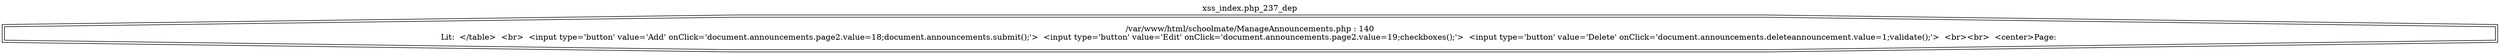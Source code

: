 digraph cfg {
  label="xss_index.php_237_dep";
  labelloc=t;
  n1 [shape=doubleoctagon, label="/var/www/html/schoolmate/ManageAnnouncements.php : 140\nLit:  </table>  <br>  <input type='button' value='Add' onClick='document.announcements.page2.value=18;document.announcements.submit();'>  <input type='button' value='Edit' onClick='document.announcements.page2.value=19;checkboxes();'>  <input type='button' value='Delete' onClick='document.announcements.deleteannouncement.value=1;validate();'>  <br><br>  <center>Page: \n"];
}
